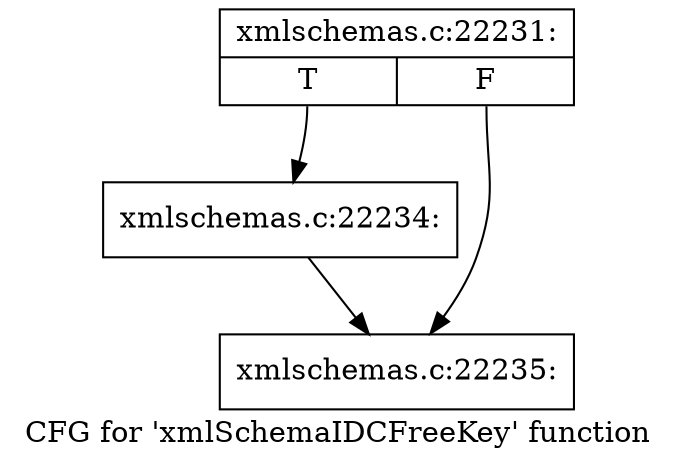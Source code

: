 digraph "CFG for 'xmlSchemaIDCFreeKey' function" {
	label="CFG for 'xmlSchemaIDCFreeKey' function";

	Node0x545d2a0 [shape=record,label="{xmlschemas.c:22231:|{<s0>T|<s1>F}}"];
	Node0x545d2a0:s0 -> Node0x545e590;
	Node0x545d2a0:s1 -> Node0x545d2f0;
	Node0x545e590 [shape=record,label="{xmlschemas.c:22234:}"];
	Node0x545e590 -> Node0x545d2f0;
	Node0x545d2f0 [shape=record,label="{xmlschemas.c:22235:}"];
}
